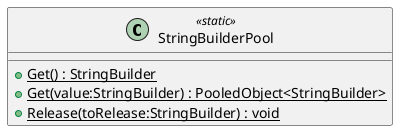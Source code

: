 @startuml
class StringBuilderPool <<static>> {
    + {static} Get() : StringBuilder
    + {static} Get(value:StringBuilder) : PooledObject<StringBuilder>
    + {static} Release(toRelease:StringBuilder) : void
}
@enduml
